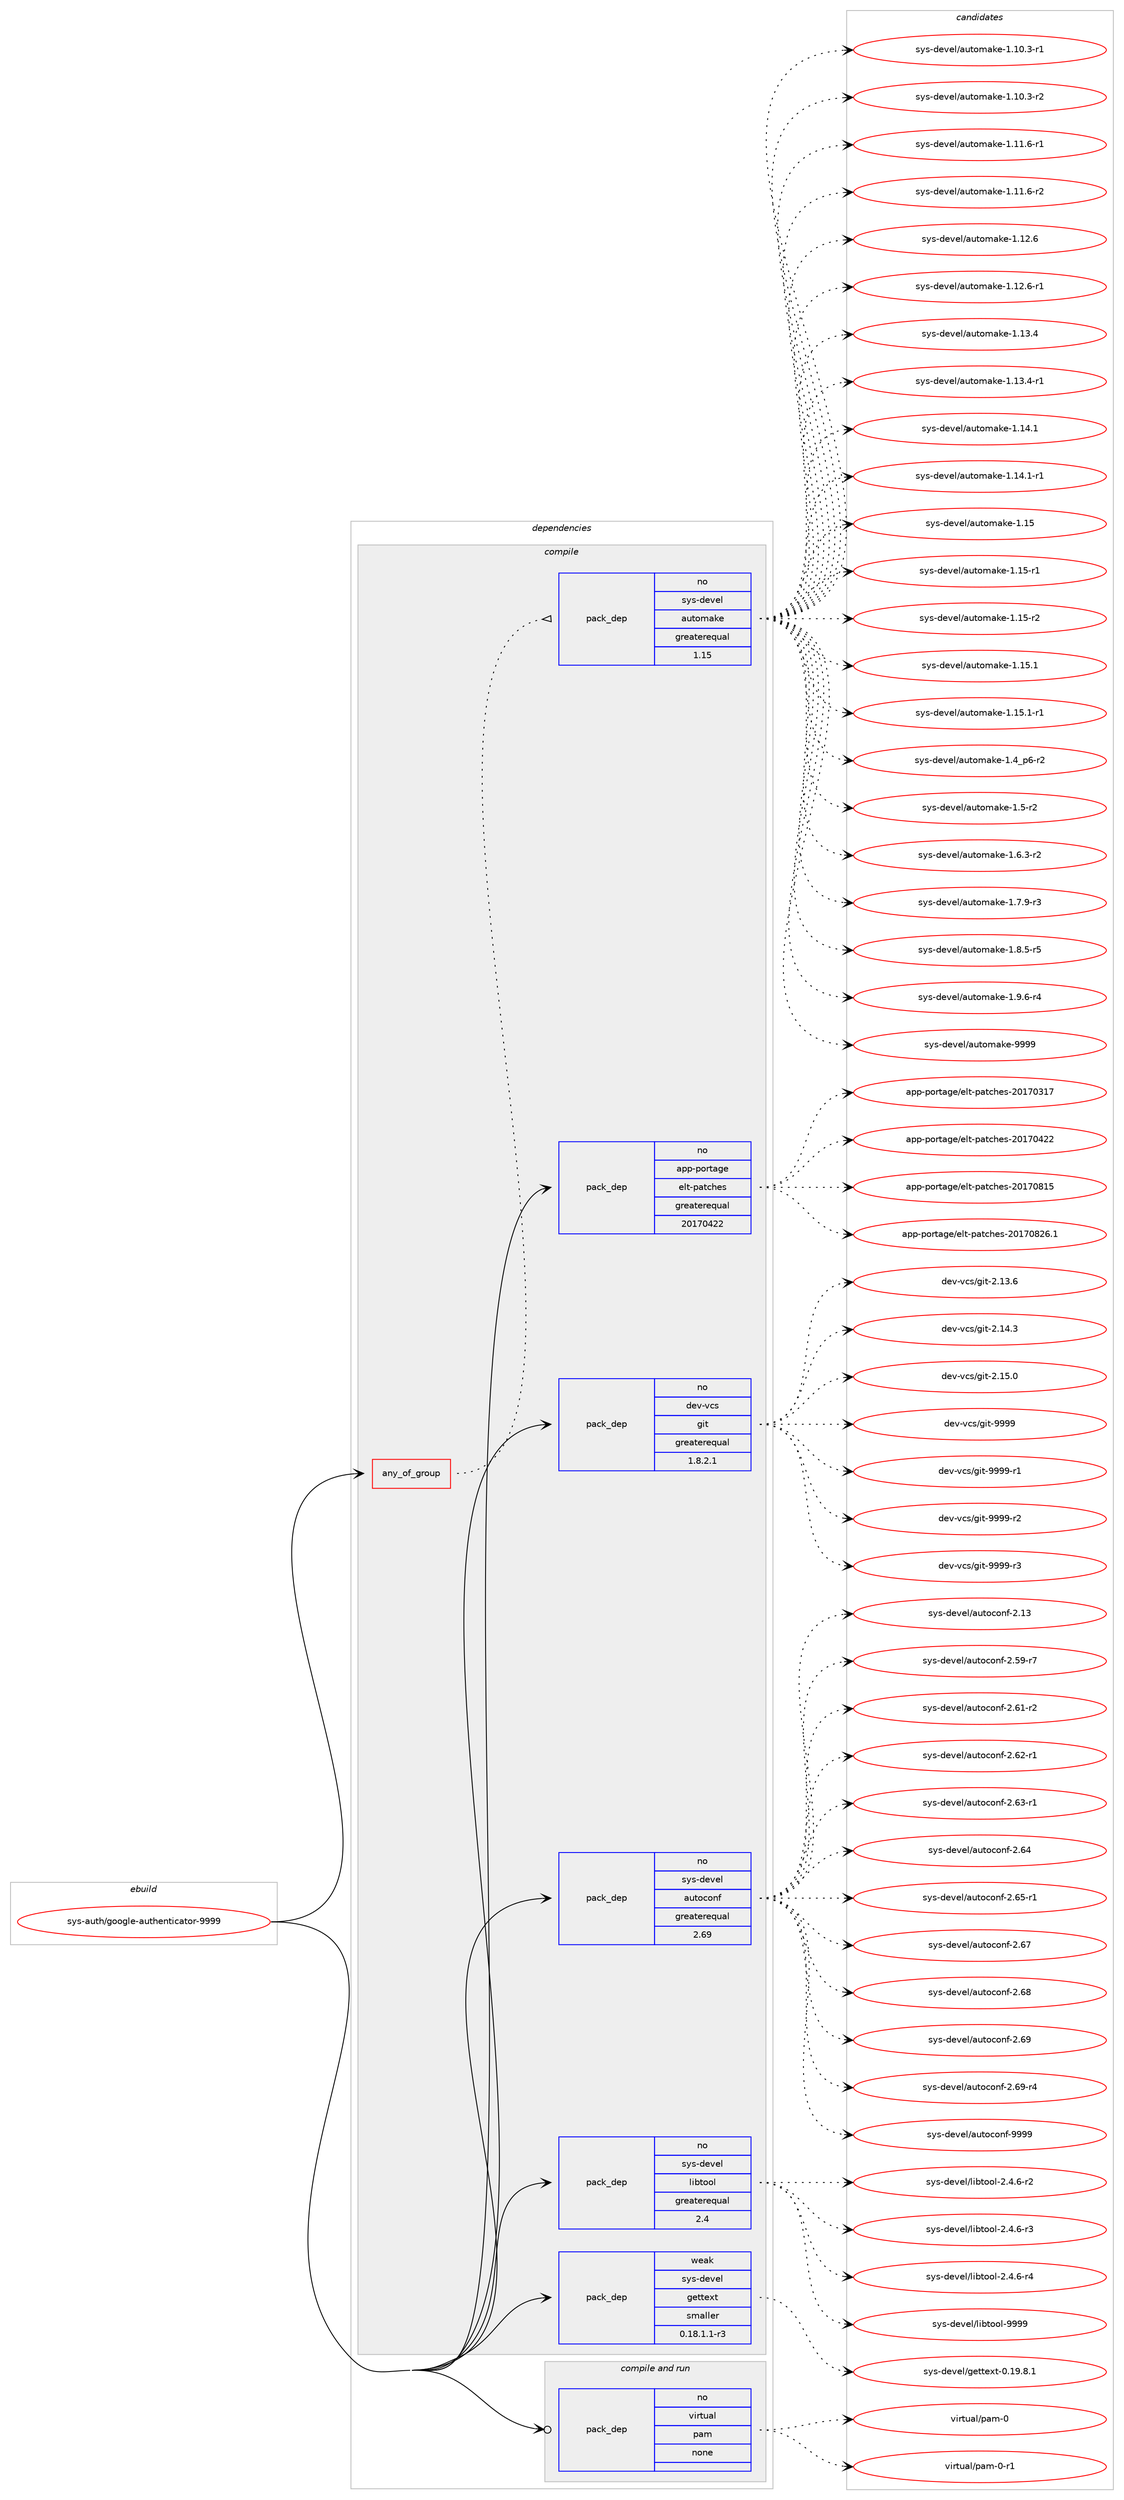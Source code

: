 digraph prolog {

# *************
# Graph options
# *************

newrank=true;
concentrate=true;
compound=true;
graph [rankdir=LR,fontname=Helvetica,fontsize=10,ranksep=1.5];#, ranksep=2.5, nodesep=0.2];
edge  [arrowhead=vee];
node  [fontname=Helvetica,fontsize=10];

# **********
# The ebuild
# **********

subgraph cluster_leftcol {
color=gray;
rank=same;
label=<<i>ebuild</i>>;
id [label="sys-auth/google-authenticator-9999", color=red, width=4, href="../sys-auth/google-authenticator-9999.svg"];
}

# ****************
# The dependencies
# ****************

subgraph cluster_midcol {
color=gray;
label=<<i>dependencies</i>>;
subgraph cluster_compile {
fillcolor="#eeeeee";
style=filled;
label=<<i>compile</i>>;
subgraph any7950 {
dependency474427 [label=<<TABLE BORDER="0" CELLBORDER="1" CELLSPACING="0" CELLPADDING="4"><TR><TD CELLPADDING="10">any_of_group</TD></TR></TABLE>>, shape=none, color=red];subgraph pack351835 {
dependency474428 [label=<<TABLE BORDER="0" CELLBORDER="1" CELLSPACING="0" CELLPADDING="4" WIDTH="220"><TR><TD ROWSPAN="6" CELLPADDING="30">pack_dep</TD></TR><TR><TD WIDTH="110">no</TD></TR><TR><TD>sys-devel</TD></TR><TR><TD>automake</TD></TR><TR><TD>greaterequal</TD></TR><TR><TD>1.15</TD></TR></TABLE>>, shape=none, color=blue];
}
dependency474427:e -> dependency474428:w [weight=20,style="dotted",arrowhead="oinv"];
}
id:e -> dependency474427:w [weight=20,style="solid",arrowhead="vee"];
subgraph pack351836 {
dependency474429 [label=<<TABLE BORDER="0" CELLBORDER="1" CELLSPACING="0" CELLPADDING="4" WIDTH="220"><TR><TD ROWSPAN="6" CELLPADDING="30">pack_dep</TD></TR><TR><TD WIDTH="110">no</TD></TR><TR><TD>app-portage</TD></TR><TR><TD>elt-patches</TD></TR><TR><TD>greaterequal</TD></TR><TR><TD>20170422</TD></TR></TABLE>>, shape=none, color=blue];
}
id:e -> dependency474429:w [weight=20,style="solid",arrowhead="vee"];
subgraph pack351837 {
dependency474430 [label=<<TABLE BORDER="0" CELLBORDER="1" CELLSPACING="0" CELLPADDING="4" WIDTH="220"><TR><TD ROWSPAN="6" CELLPADDING="30">pack_dep</TD></TR><TR><TD WIDTH="110">no</TD></TR><TR><TD>dev-vcs</TD></TR><TR><TD>git</TD></TR><TR><TD>greaterequal</TD></TR><TR><TD>1.8.2.1</TD></TR></TABLE>>, shape=none, color=blue];
}
id:e -> dependency474430:w [weight=20,style="solid",arrowhead="vee"];
subgraph pack351838 {
dependency474431 [label=<<TABLE BORDER="0" CELLBORDER="1" CELLSPACING="0" CELLPADDING="4" WIDTH="220"><TR><TD ROWSPAN="6" CELLPADDING="30">pack_dep</TD></TR><TR><TD WIDTH="110">no</TD></TR><TR><TD>sys-devel</TD></TR><TR><TD>autoconf</TD></TR><TR><TD>greaterequal</TD></TR><TR><TD>2.69</TD></TR></TABLE>>, shape=none, color=blue];
}
id:e -> dependency474431:w [weight=20,style="solid",arrowhead="vee"];
subgraph pack351839 {
dependency474432 [label=<<TABLE BORDER="0" CELLBORDER="1" CELLSPACING="0" CELLPADDING="4" WIDTH="220"><TR><TD ROWSPAN="6" CELLPADDING="30">pack_dep</TD></TR><TR><TD WIDTH="110">no</TD></TR><TR><TD>sys-devel</TD></TR><TR><TD>libtool</TD></TR><TR><TD>greaterequal</TD></TR><TR><TD>2.4</TD></TR></TABLE>>, shape=none, color=blue];
}
id:e -> dependency474432:w [weight=20,style="solid",arrowhead="vee"];
subgraph pack351840 {
dependency474433 [label=<<TABLE BORDER="0" CELLBORDER="1" CELLSPACING="0" CELLPADDING="4" WIDTH="220"><TR><TD ROWSPAN="6" CELLPADDING="30">pack_dep</TD></TR><TR><TD WIDTH="110">weak</TD></TR><TR><TD>sys-devel</TD></TR><TR><TD>gettext</TD></TR><TR><TD>smaller</TD></TR><TR><TD>0.18.1.1-r3</TD></TR></TABLE>>, shape=none, color=blue];
}
id:e -> dependency474433:w [weight=20,style="solid",arrowhead="vee"];
}
subgraph cluster_compileandrun {
fillcolor="#eeeeee";
style=filled;
label=<<i>compile and run</i>>;
subgraph pack351841 {
dependency474434 [label=<<TABLE BORDER="0" CELLBORDER="1" CELLSPACING="0" CELLPADDING="4" WIDTH="220"><TR><TD ROWSPAN="6" CELLPADDING="30">pack_dep</TD></TR><TR><TD WIDTH="110">no</TD></TR><TR><TD>virtual</TD></TR><TR><TD>pam</TD></TR><TR><TD>none</TD></TR><TR><TD></TD></TR></TABLE>>, shape=none, color=blue];
}
id:e -> dependency474434:w [weight=20,style="solid",arrowhead="odotvee"];
}
subgraph cluster_run {
fillcolor="#eeeeee";
style=filled;
label=<<i>run</i>>;
}
}

# **************
# The candidates
# **************

subgraph cluster_choices {
rank=same;
color=gray;
label=<<i>candidates</i>>;

subgraph choice351835 {
color=black;
nodesep=1;
choice11512111545100101118101108479711711611110997107101454946494846514511449 [label="sys-devel/automake-1.10.3-r1", color=red, width=4,href="../sys-devel/automake-1.10.3-r1.svg"];
choice11512111545100101118101108479711711611110997107101454946494846514511450 [label="sys-devel/automake-1.10.3-r2", color=red, width=4,href="../sys-devel/automake-1.10.3-r2.svg"];
choice11512111545100101118101108479711711611110997107101454946494946544511449 [label="sys-devel/automake-1.11.6-r1", color=red, width=4,href="../sys-devel/automake-1.11.6-r1.svg"];
choice11512111545100101118101108479711711611110997107101454946494946544511450 [label="sys-devel/automake-1.11.6-r2", color=red, width=4,href="../sys-devel/automake-1.11.6-r2.svg"];
choice1151211154510010111810110847971171161111099710710145494649504654 [label="sys-devel/automake-1.12.6", color=red, width=4,href="../sys-devel/automake-1.12.6.svg"];
choice11512111545100101118101108479711711611110997107101454946495046544511449 [label="sys-devel/automake-1.12.6-r1", color=red, width=4,href="../sys-devel/automake-1.12.6-r1.svg"];
choice1151211154510010111810110847971171161111099710710145494649514652 [label="sys-devel/automake-1.13.4", color=red, width=4,href="../sys-devel/automake-1.13.4.svg"];
choice11512111545100101118101108479711711611110997107101454946495146524511449 [label="sys-devel/automake-1.13.4-r1", color=red, width=4,href="../sys-devel/automake-1.13.4-r1.svg"];
choice1151211154510010111810110847971171161111099710710145494649524649 [label="sys-devel/automake-1.14.1", color=red, width=4,href="../sys-devel/automake-1.14.1.svg"];
choice11512111545100101118101108479711711611110997107101454946495246494511449 [label="sys-devel/automake-1.14.1-r1", color=red, width=4,href="../sys-devel/automake-1.14.1-r1.svg"];
choice115121115451001011181011084797117116111109971071014549464953 [label="sys-devel/automake-1.15", color=red, width=4,href="../sys-devel/automake-1.15.svg"];
choice1151211154510010111810110847971171161111099710710145494649534511449 [label="sys-devel/automake-1.15-r1", color=red, width=4,href="../sys-devel/automake-1.15-r1.svg"];
choice1151211154510010111810110847971171161111099710710145494649534511450 [label="sys-devel/automake-1.15-r2", color=red, width=4,href="../sys-devel/automake-1.15-r2.svg"];
choice1151211154510010111810110847971171161111099710710145494649534649 [label="sys-devel/automake-1.15.1", color=red, width=4,href="../sys-devel/automake-1.15.1.svg"];
choice11512111545100101118101108479711711611110997107101454946495346494511449 [label="sys-devel/automake-1.15.1-r1", color=red, width=4,href="../sys-devel/automake-1.15.1-r1.svg"];
choice115121115451001011181011084797117116111109971071014549465295112544511450 [label="sys-devel/automake-1.4_p6-r2", color=red, width=4,href="../sys-devel/automake-1.4_p6-r2.svg"];
choice11512111545100101118101108479711711611110997107101454946534511450 [label="sys-devel/automake-1.5-r2", color=red, width=4,href="../sys-devel/automake-1.5-r2.svg"];
choice115121115451001011181011084797117116111109971071014549465446514511450 [label="sys-devel/automake-1.6.3-r2", color=red, width=4,href="../sys-devel/automake-1.6.3-r2.svg"];
choice115121115451001011181011084797117116111109971071014549465546574511451 [label="sys-devel/automake-1.7.9-r3", color=red, width=4,href="../sys-devel/automake-1.7.9-r3.svg"];
choice115121115451001011181011084797117116111109971071014549465646534511453 [label="sys-devel/automake-1.8.5-r5", color=red, width=4,href="../sys-devel/automake-1.8.5-r5.svg"];
choice115121115451001011181011084797117116111109971071014549465746544511452 [label="sys-devel/automake-1.9.6-r4", color=red, width=4,href="../sys-devel/automake-1.9.6-r4.svg"];
choice115121115451001011181011084797117116111109971071014557575757 [label="sys-devel/automake-9999", color=red, width=4,href="../sys-devel/automake-9999.svg"];
dependency474428:e -> choice11512111545100101118101108479711711611110997107101454946494846514511449:w [style=dotted,weight="100"];
dependency474428:e -> choice11512111545100101118101108479711711611110997107101454946494846514511450:w [style=dotted,weight="100"];
dependency474428:e -> choice11512111545100101118101108479711711611110997107101454946494946544511449:w [style=dotted,weight="100"];
dependency474428:e -> choice11512111545100101118101108479711711611110997107101454946494946544511450:w [style=dotted,weight="100"];
dependency474428:e -> choice1151211154510010111810110847971171161111099710710145494649504654:w [style=dotted,weight="100"];
dependency474428:e -> choice11512111545100101118101108479711711611110997107101454946495046544511449:w [style=dotted,weight="100"];
dependency474428:e -> choice1151211154510010111810110847971171161111099710710145494649514652:w [style=dotted,weight="100"];
dependency474428:e -> choice11512111545100101118101108479711711611110997107101454946495146524511449:w [style=dotted,weight="100"];
dependency474428:e -> choice1151211154510010111810110847971171161111099710710145494649524649:w [style=dotted,weight="100"];
dependency474428:e -> choice11512111545100101118101108479711711611110997107101454946495246494511449:w [style=dotted,weight="100"];
dependency474428:e -> choice115121115451001011181011084797117116111109971071014549464953:w [style=dotted,weight="100"];
dependency474428:e -> choice1151211154510010111810110847971171161111099710710145494649534511449:w [style=dotted,weight="100"];
dependency474428:e -> choice1151211154510010111810110847971171161111099710710145494649534511450:w [style=dotted,weight="100"];
dependency474428:e -> choice1151211154510010111810110847971171161111099710710145494649534649:w [style=dotted,weight="100"];
dependency474428:e -> choice11512111545100101118101108479711711611110997107101454946495346494511449:w [style=dotted,weight="100"];
dependency474428:e -> choice115121115451001011181011084797117116111109971071014549465295112544511450:w [style=dotted,weight="100"];
dependency474428:e -> choice11512111545100101118101108479711711611110997107101454946534511450:w [style=dotted,weight="100"];
dependency474428:e -> choice115121115451001011181011084797117116111109971071014549465446514511450:w [style=dotted,weight="100"];
dependency474428:e -> choice115121115451001011181011084797117116111109971071014549465546574511451:w [style=dotted,weight="100"];
dependency474428:e -> choice115121115451001011181011084797117116111109971071014549465646534511453:w [style=dotted,weight="100"];
dependency474428:e -> choice115121115451001011181011084797117116111109971071014549465746544511452:w [style=dotted,weight="100"];
dependency474428:e -> choice115121115451001011181011084797117116111109971071014557575757:w [style=dotted,weight="100"];
}
subgraph choice351836 {
color=black;
nodesep=1;
choice97112112451121111141169710310147101108116451129711699104101115455048495548514955 [label="app-portage/elt-patches-20170317", color=red, width=4,href="../app-portage/elt-patches-20170317.svg"];
choice97112112451121111141169710310147101108116451129711699104101115455048495548525050 [label="app-portage/elt-patches-20170422", color=red, width=4,href="../app-portage/elt-patches-20170422.svg"];
choice97112112451121111141169710310147101108116451129711699104101115455048495548564953 [label="app-portage/elt-patches-20170815", color=red, width=4,href="../app-portage/elt-patches-20170815.svg"];
choice971121124511211111411697103101471011081164511297116991041011154550484955485650544649 [label="app-portage/elt-patches-20170826.1", color=red, width=4,href="../app-portage/elt-patches-20170826.1.svg"];
dependency474429:e -> choice97112112451121111141169710310147101108116451129711699104101115455048495548514955:w [style=dotted,weight="100"];
dependency474429:e -> choice97112112451121111141169710310147101108116451129711699104101115455048495548525050:w [style=dotted,weight="100"];
dependency474429:e -> choice97112112451121111141169710310147101108116451129711699104101115455048495548564953:w [style=dotted,weight="100"];
dependency474429:e -> choice971121124511211111411697103101471011081164511297116991041011154550484955485650544649:w [style=dotted,weight="100"];
}
subgraph choice351837 {
color=black;
nodesep=1;
choice10010111845118991154710310511645504649514654 [label="dev-vcs/git-2.13.6", color=red, width=4,href="../dev-vcs/git-2.13.6.svg"];
choice10010111845118991154710310511645504649524651 [label="dev-vcs/git-2.14.3", color=red, width=4,href="../dev-vcs/git-2.14.3.svg"];
choice10010111845118991154710310511645504649534648 [label="dev-vcs/git-2.15.0", color=red, width=4,href="../dev-vcs/git-2.15.0.svg"];
choice1001011184511899115471031051164557575757 [label="dev-vcs/git-9999", color=red, width=4,href="../dev-vcs/git-9999.svg"];
choice10010111845118991154710310511645575757574511449 [label="dev-vcs/git-9999-r1", color=red, width=4,href="../dev-vcs/git-9999-r1.svg"];
choice10010111845118991154710310511645575757574511450 [label="dev-vcs/git-9999-r2", color=red, width=4,href="../dev-vcs/git-9999-r2.svg"];
choice10010111845118991154710310511645575757574511451 [label="dev-vcs/git-9999-r3", color=red, width=4,href="../dev-vcs/git-9999-r3.svg"];
dependency474430:e -> choice10010111845118991154710310511645504649514654:w [style=dotted,weight="100"];
dependency474430:e -> choice10010111845118991154710310511645504649524651:w [style=dotted,weight="100"];
dependency474430:e -> choice10010111845118991154710310511645504649534648:w [style=dotted,weight="100"];
dependency474430:e -> choice1001011184511899115471031051164557575757:w [style=dotted,weight="100"];
dependency474430:e -> choice10010111845118991154710310511645575757574511449:w [style=dotted,weight="100"];
dependency474430:e -> choice10010111845118991154710310511645575757574511450:w [style=dotted,weight="100"];
dependency474430:e -> choice10010111845118991154710310511645575757574511451:w [style=dotted,weight="100"];
}
subgraph choice351838 {
color=black;
nodesep=1;
choice115121115451001011181011084797117116111991111101024550464951 [label="sys-devel/autoconf-2.13", color=red, width=4,href="../sys-devel/autoconf-2.13.svg"];
choice1151211154510010111810110847971171161119911111010245504653574511455 [label="sys-devel/autoconf-2.59-r7", color=red, width=4,href="../sys-devel/autoconf-2.59-r7.svg"];
choice1151211154510010111810110847971171161119911111010245504654494511450 [label="sys-devel/autoconf-2.61-r2", color=red, width=4,href="../sys-devel/autoconf-2.61-r2.svg"];
choice1151211154510010111810110847971171161119911111010245504654504511449 [label="sys-devel/autoconf-2.62-r1", color=red, width=4,href="../sys-devel/autoconf-2.62-r1.svg"];
choice1151211154510010111810110847971171161119911111010245504654514511449 [label="sys-devel/autoconf-2.63-r1", color=red, width=4,href="../sys-devel/autoconf-2.63-r1.svg"];
choice115121115451001011181011084797117116111991111101024550465452 [label="sys-devel/autoconf-2.64", color=red, width=4,href="../sys-devel/autoconf-2.64.svg"];
choice1151211154510010111810110847971171161119911111010245504654534511449 [label="sys-devel/autoconf-2.65-r1", color=red, width=4,href="../sys-devel/autoconf-2.65-r1.svg"];
choice115121115451001011181011084797117116111991111101024550465455 [label="sys-devel/autoconf-2.67", color=red, width=4,href="../sys-devel/autoconf-2.67.svg"];
choice115121115451001011181011084797117116111991111101024550465456 [label="sys-devel/autoconf-2.68", color=red, width=4,href="../sys-devel/autoconf-2.68.svg"];
choice115121115451001011181011084797117116111991111101024550465457 [label="sys-devel/autoconf-2.69", color=red, width=4,href="../sys-devel/autoconf-2.69.svg"];
choice1151211154510010111810110847971171161119911111010245504654574511452 [label="sys-devel/autoconf-2.69-r4", color=red, width=4,href="../sys-devel/autoconf-2.69-r4.svg"];
choice115121115451001011181011084797117116111991111101024557575757 [label="sys-devel/autoconf-9999", color=red, width=4,href="../sys-devel/autoconf-9999.svg"];
dependency474431:e -> choice115121115451001011181011084797117116111991111101024550464951:w [style=dotted,weight="100"];
dependency474431:e -> choice1151211154510010111810110847971171161119911111010245504653574511455:w [style=dotted,weight="100"];
dependency474431:e -> choice1151211154510010111810110847971171161119911111010245504654494511450:w [style=dotted,weight="100"];
dependency474431:e -> choice1151211154510010111810110847971171161119911111010245504654504511449:w [style=dotted,weight="100"];
dependency474431:e -> choice1151211154510010111810110847971171161119911111010245504654514511449:w [style=dotted,weight="100"];
dependency474431:e -> choice115121115451001011181011084797117116111991111101024550465452:w [style=dotted,weight="100"];
dependency474431:e -> choice1151211154510010111810110847971171161119911111010245504654534511449:w [style=dotted,weight="100"];
dependency474431:e -> choice115121115451001011181011084797117116111991111101024550465455:w [style=dotted,weight="100"];
dependency474431:e -> choice115121115451001011181011084797117116111991111101024550465456:w [style=dotted,weight="100"];
dependency474431:e -> choice115121115451001011181011084797117116111991111101024550465457:w [style=dotted,weight="100"];
dependency474431:e -> choice1151211154510010111810110847971171161119911111010245504654574511452:w [style=dotted,weight="100"];
dependency474431:e -> choice115121115451001011181011084797117116111991111101024557575757:w [style=dotted,weight="100"];
}
subgraph choice351839 {
color=black;
nodesep=1;
choice1151211154510010111810110847108105981161111111084550465246544511450 [label="sys-devel/libtool-2.4.6-r2", color=red, width=4,href="../sys-devel/libtool-2.4.6-r2.svg"];
choice1151211154510010111810110847108105981161111111084550465246544511451 [label="sys-devel/libtool-2.4.6-r3", color=red, width=4,href="../sys-devel/libtool-2.4.6-r3.svg"];
choice1151211154510010111810110847108105981161111111084550465246544511452 [label="sys-devel/libtool-2.4.6-r4", color=red, width=4,href="../sys-devel/libtool-2.4.6-r4.svg"];
choice1151211154510010111810110847108105981161111111084557575757 [label="sys-devel/libtool-9999", color=red, width=4,href="../sys-devel/libtool-9999.svg"];
dependency474432:e -> choice1151211154510010111810110847108105981161111111084550465246544511450:w [style=dotted,weight="100"];
dependency474432:e -> choice1151211154510010111810110847108105981161111111084550465246544511451:w [style=dotted,weight="100"];
dependency474432:e -> choice1151211154510010111810110847108105981161111111084550465246544511452:w [style=dotted,weight="100"];
dependency474432:e -> choice1151211154510010111810110847108105981161111111084557575757:w [style=dotted,weight="100"];
}
subgraph choice351840 {
color=black;
nodesep=1;
choice1151211154510010111810110847103101116116101120116454846495746564649 [label="sys-devel/gettext-0.19.8.1", color=red, width=4,href="../sys-devel/gettext-0.19.8.1.svg"];
dependency474433:e -> choice1151211154510010111810110847103101116116101120116454846495746564649:w [style=dotted,weight="100"];
}
subgraph choice351841 {
color=black;
nodesep=1;
choice1181051141161179710847112971094548 [label="virtual/pam-0", color=red, width=4,href="../virtual/pam-0.svg"];
choice11810511411611797108471129710945484511449 [label="virtual/pam-0-r1", color=red, width=4,href="../virtual/pam-0-r1.svg"];
dependency474434:e -> choice1181051141161179710847112971094548:w [style=dotted,weight="100"];
dependency474434:e -> choice11810511411611797108471129710945484511449:w [style=dotted,weight="100"];
}
}

}
